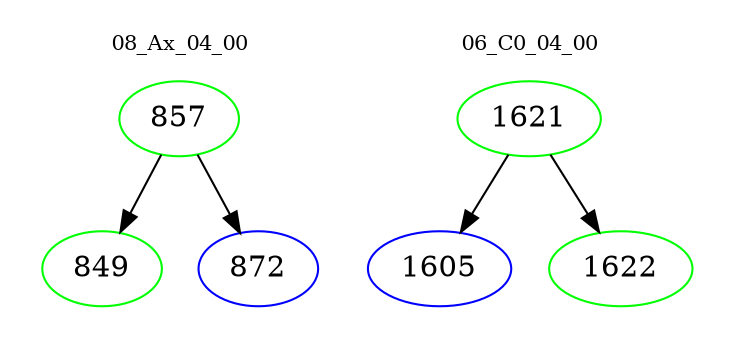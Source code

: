 digraph{
subgraph cluster_0 {
color = white
label = "08_Ax_04_00";
fontsize=10;
T0_857 [label="857", color="green"]
T0_857 -> T0_849 [color="black"]
T0_849 [label="849", color="green"]
T0_857 -> T0_872 [color="black"]
T0_872 [label="872", color="blue"]
}
subgraph cluster_1 {
color = white
label = "06_C0_04_00";
fontsize=10;
T1_1621 [label="1621", color="green"]
T1_1621 -> T1_1605 [color="black"]
T1_1605 [label="1605", color="blue"]
T1_1621 -> T1_1622 [color="black"]
T1_1622 [label="1622", color="green"]
}
}
